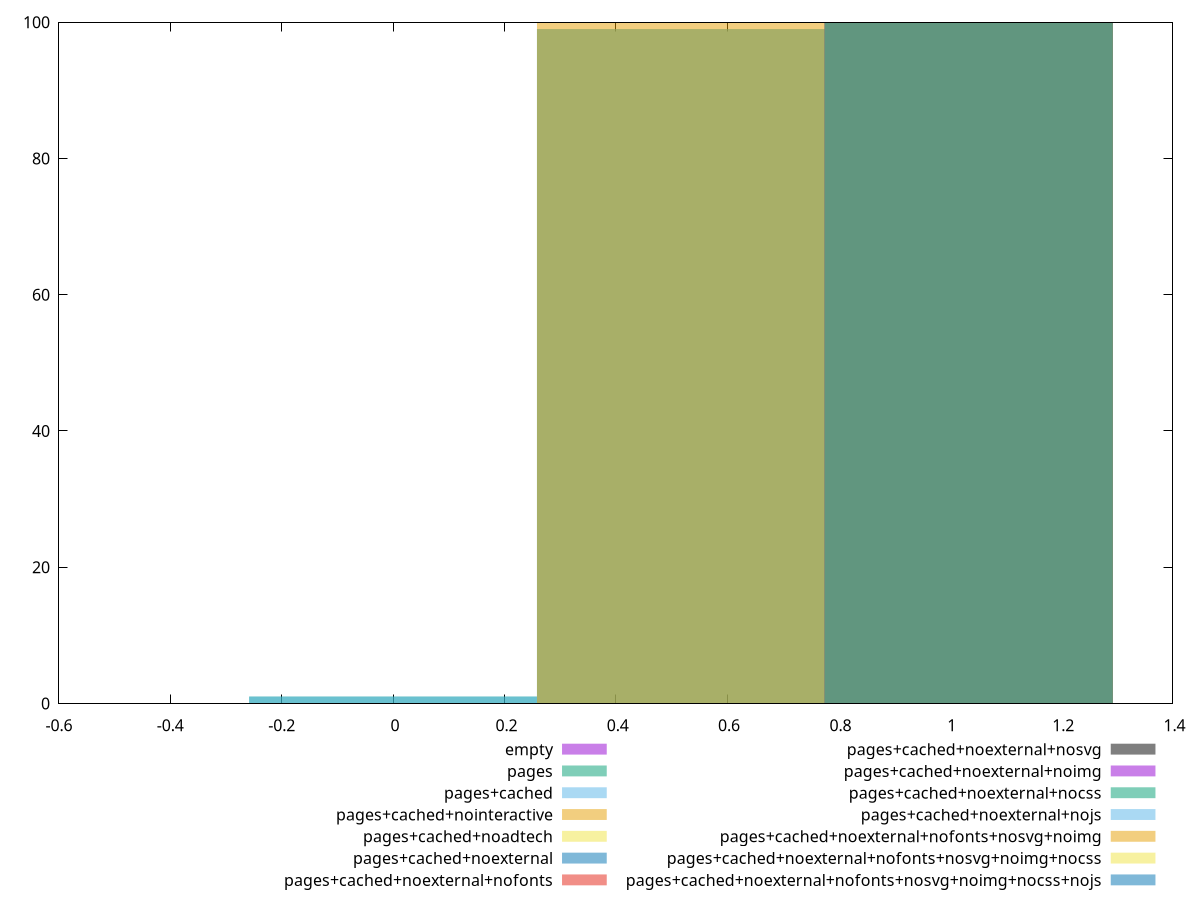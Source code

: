 reset
set terminal svg size 640, 620 enhanced background rgb 'white'
set output "reprap/max-potential-fid/comparison/histogram/all_score.svg"

$empty <<EOF
1.033999991135438 100
EOF

$pages <<EOF
0 1
0.516999995567719 99
EOF

$pagesCached <<EOF
0.516999995567719 99
0 1
EOF

$pagesCachedNointeractive <<EOF
0.516999995567719 100
EOF

$pagesCachedNoadtech <<EOF
1.033999991135438 100
EOF

$pagesCachedNoexternal <<EOF
1.033999991135438 100
EOF

$pagesCachedNoexternalNofonts <<EOF
1.033999991135438 100
EOF

$pagesCachedNoexternalNosvg <<EOF
1.033999991135438 100
EOF

$pagesCachedNoexternalNoimg <<EOF
1.033999991135438 100
EOF

$pagesCachedNoexternalNocss <<EOF
1.033999991135438 100
EOF

$pagesCachedNoexternalNojs <<EOF
1.033999991135438 100
EOF

$pagesCachedNoexternalNofontsNosvgNoimg <<EOF
1.033999991135438 100
EOF

$pagesCachedNoexternalNofontsNosvgNoimgNocss <<EOF
1.033999991135438 100
EOF

$pagesCachedNoexternalNofontsNosvgNoimgNocssNojs <<EOF
1.033999991135438 100
EOF

set key outside below
set boxwidth 0.516999995567719
set yrange [0:100]
set style fill transparent solid 0.5 noborder

plot \
  $empty title "empty" with boxes, \
  $pages title "pages" with boxes, \
  $pagesCached title "pages+cached" with boxes, \
  $pagesCachedNointeractive title "pages+cached+nointeractive" with boxes, \
  $pagesCachedNoadtech title "pages+cached+noadtech" with boxes, \
  $pagesCachedNoexternal title "pages+cached+noexternal" with boxes, \
  $pagesCachedNoexternalNofonts title "pages+cached+noexternal+nofonts" with boxes, \
  $pagesCachedNoexternalNosvg title "pages+cached+noexternal+nosvg" with boxes, \
  $pagesCachedNoexternalNoimg title "pages+cached+noexternal+noimg" with boxes, \
  $pagesCachedNoexternalNocss title "pages+cached+noexternal+nocss" with boxes, \
  $pagesCachedNoexternalNojs title "pages+cached+noexternal+nojs" with boxes, \
  $pagesCachedNoexternalNofontsNosvgNoimg title "pages+cached+noexternal+nofonts+nosvg+noimg" with boxes, \
  $pagesCachedNoexternalNofontsNosvgNoimgNocss title "pages+cached+noexternal+nofonts+nosvg+noimg+nocss" with boxes, \
  $pagesCachedNoexternalNofontsNosvgNoimgNocssNojs title "pages+cached+noexternal+nofonts+nosvg+noimg+nocss+nojs" with boxes, \


reset